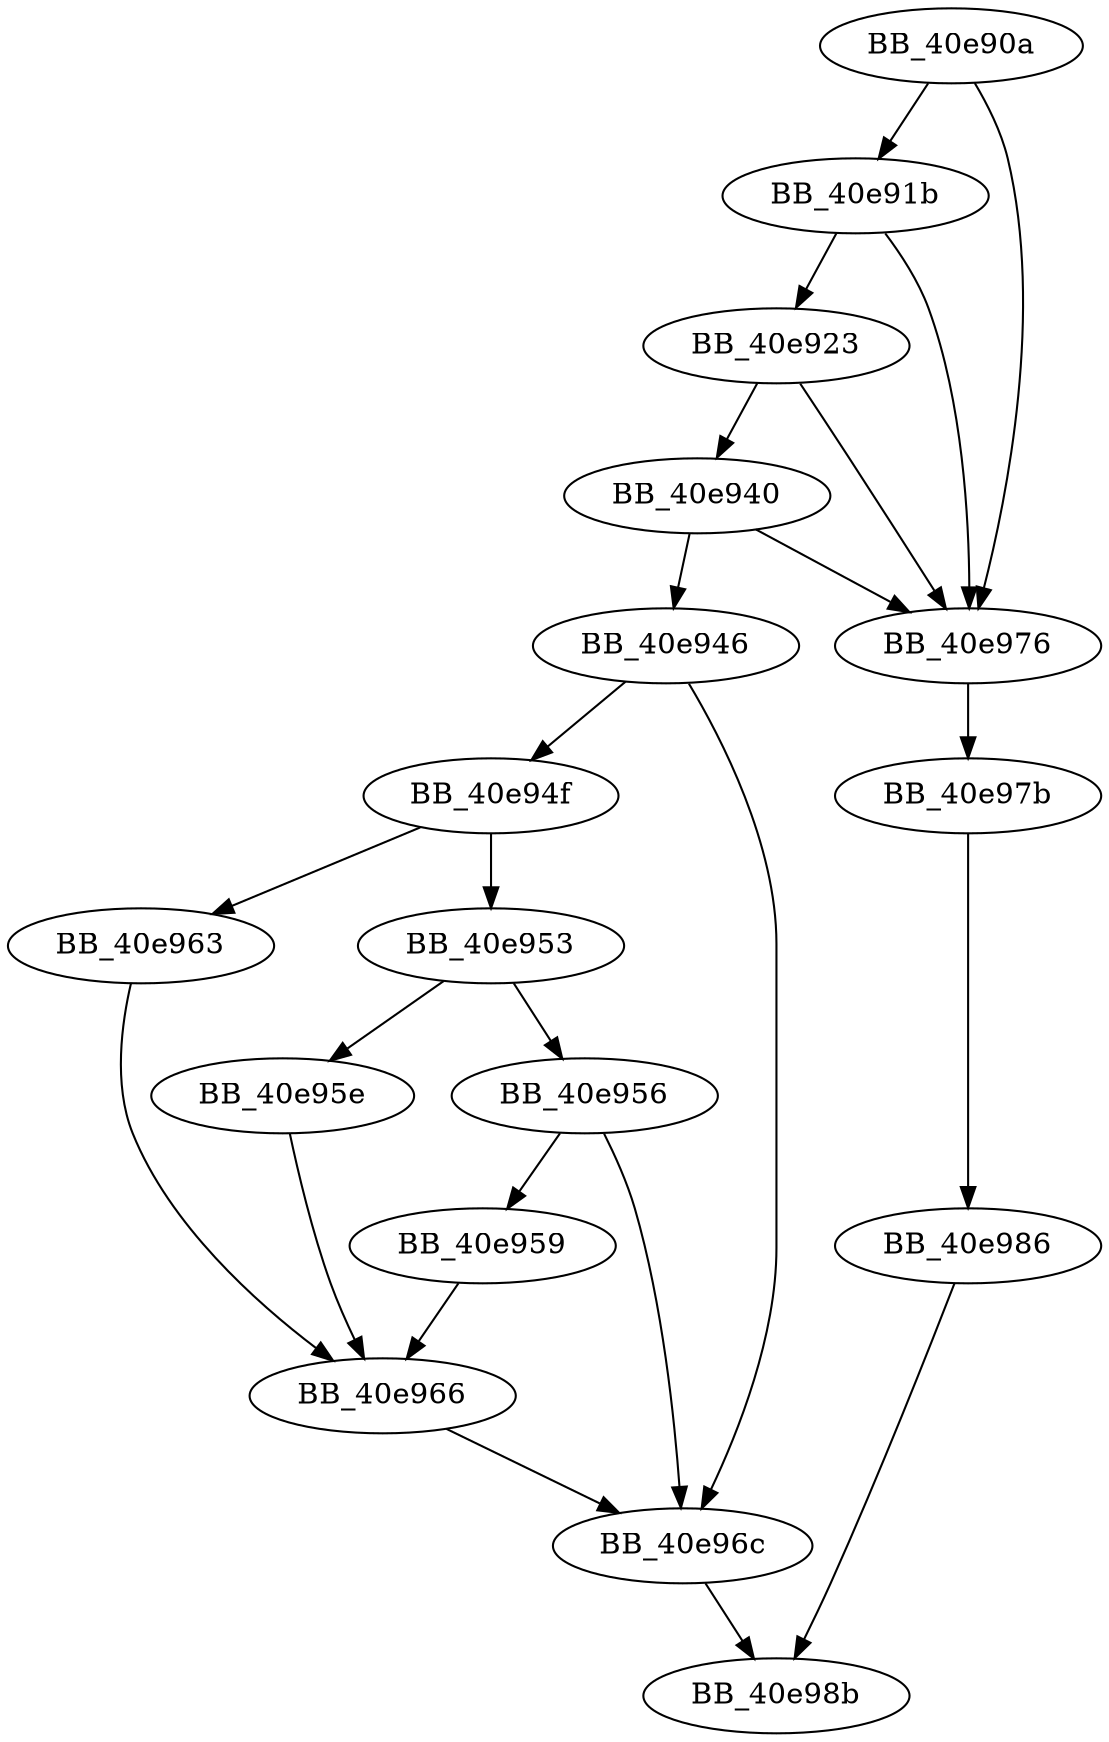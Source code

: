 DiGraph __free_osfhnd{
BB_40e90a->BB_40e91b
BB_40e90a->BB_40e976
BB_40e91b->BB_40e923
BB_40e91b->BB_40e976
BB_40e923->BB_40e940
BB_40e923->BB_40e976
BB_40e940->BB_40e946
BB_40e940->BB_40e976
BB_40e946->BB_40e94f
BB_40e946->BB_40e96c
BB_40e94f->BB_40e953
BB_40e94f->BB_40e963
BB_40e953->BB_40e956
BB_40e953->BB_40e95e
BB_40e956->BB_40e959
BB_40e956->BB_40e96c
BB_40e959->BB_40e966
BB_40e95e->BB_40e966
BB_40e963->BB_40e966
BB_40e966->BB_40e96c
BB_40e96c->BB_40e98b
BB_40e976->BB_40e97b
BB_40e97b->BB_40e986
BB_40e986->BB_40e98b
}
